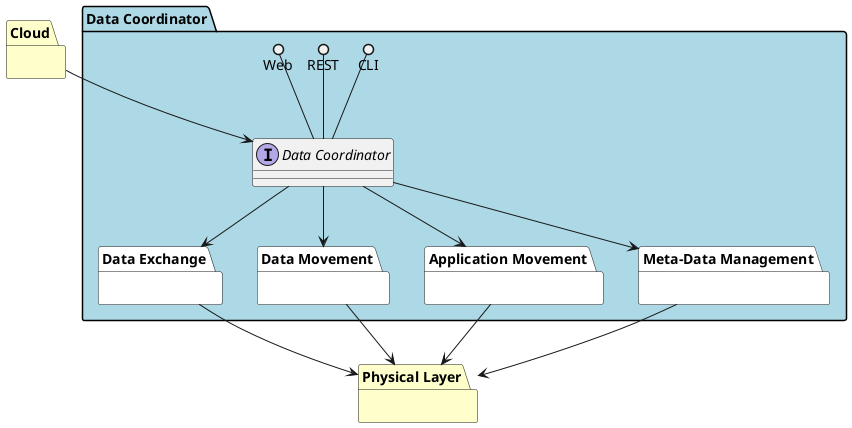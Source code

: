 @startuml

package "Cloud" as User #ffffcc {

}

package "Physical Layer" as Used #ffffcc {

}

package "Data Coordinator" #lightblue {

    interface "Data Coordinator" as DC {
    }

    CLI ()-- DC
    REST ()-- DC
    Web ()-- DC
    package "Data Exchange" as DE #white {
    }
    package "Data Movement" as DM #white {
    }
    package "Application Movement" as AM #white {
    }
    package "Meta-Data Management" as MDM #white {
    }
    DC --> DE
    DC --> DM
    DC --> AM
    DC --> MDM

}

User --> DC
DE --> Used
DM --> Used
AM --> Used
MDM --> Used

@enduml
